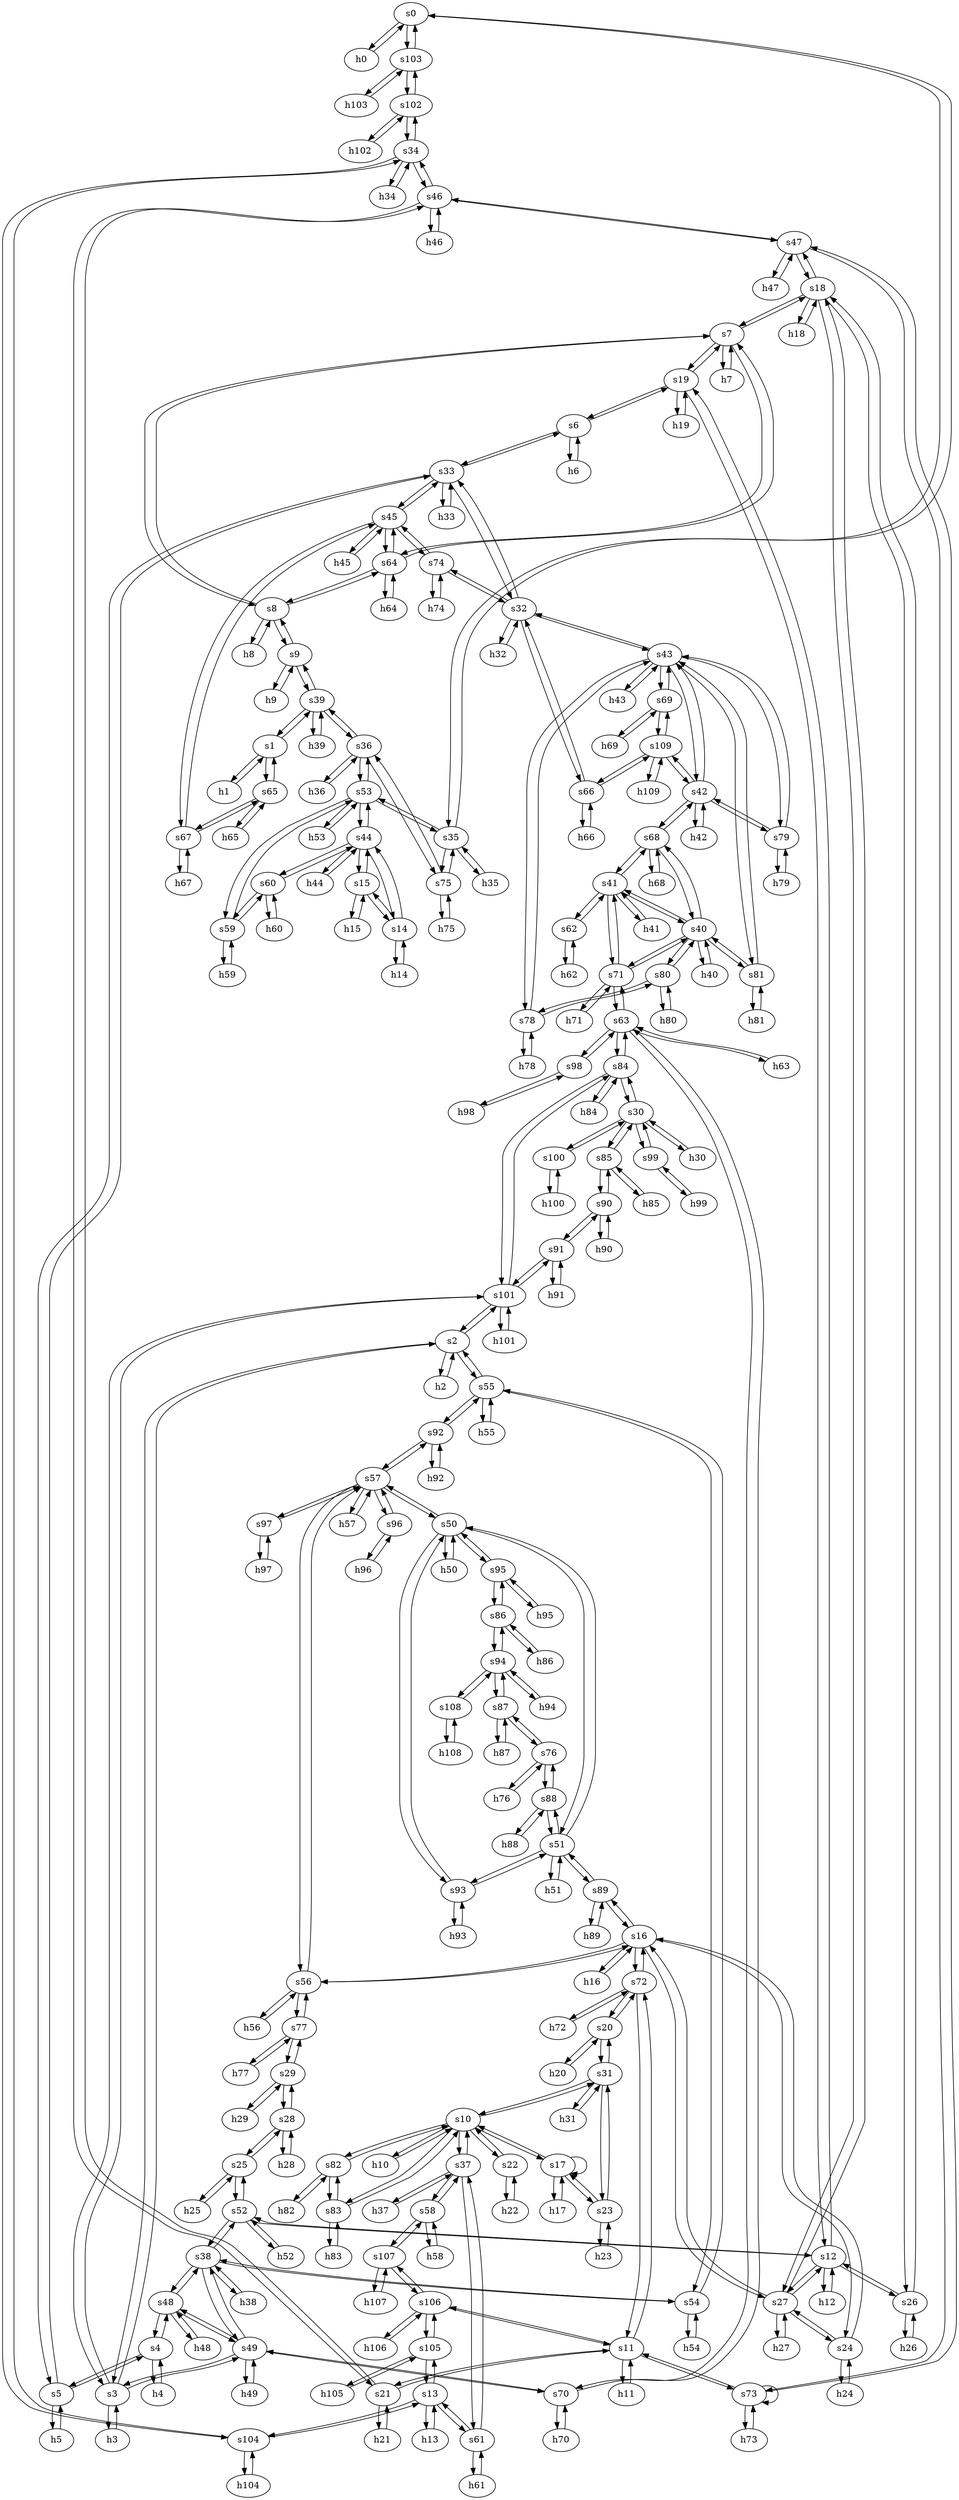 digraph "Interroute " {
	s0	 [id=0,
		type=switch];
	h0	 [ip="111.0.0.0",
		mac="00:00:00:00:0:0",
		type=host];
	s0 -> h0	 [capacity="1Gbps",
		cost=1,
		dst_port=1,
		src_port=1];
	s103	 [id=103,
		type=switch];
	s0 -> s103	 [capacity="1Gbps",
		cost=1,
		dst_port=2,
		src_port=3];
	s35	 [id=35,
		type=switch];
	s0 -> s35	 [capacity="1Gbps",
		cost=1,
		dst_port=2,
		src_port=2];
	s7	 [id=7,
		type=switch];
	s18	 [id=18,
		type=switch];
	s7 -> s18	 [capacity="1Gbps",
		cost=1,
		dst_port=2,
		src_port=4];
	h7	 [ip="111.0.7.7",
		mac="00:00:00:00:7:7",
		type=host];
	s7 -> h7	 [capacity="1Gbps",
		cost=1,
		dst_port=1,
		src_port=1];
	s64	 [id=64,
		type=switch];
	s7 -> s64	 [capacity="1Gbps",
		cost=1,
		dst_port=2,
		src_port=2];
	s8	 [id=8,
		type=switch];
	s7 -> s8	 [capacity="1Gbps",
		cost=1,
		dst_port=2,
		src_port=3];
	s19	 [id=19,
		type=switch];
	s7 -> s19	 [capacity="1Gbps",
		cost=1,
		dst_port=3,
		src_port=5];
	h20	 [ip="111.0.20.20",
		mac="00:00:00:00:20:20",
		type=host];
	s20	 [id=20,
		type=switch];
	h20 -> s20	 [capacity="1Gbps",
		cost=1,
		dst_port=1,
		src_port=1];
	h47	 [ip="111.0.47.47",
		mac="00:00:00:00:47:47",
		type=host];
	s47	 [id=47,
		type=switch];
	h47 -> s47	 [capacity="1Gbps",
		cost=1,
		dst_port=1,
		src_port=1];
	h46	 [ip="111.0.46.46",
		mac="00:00:00:00:46:46",
		type=host];
	s46	 [id=46,
		type=switch];
	h46 -> s46	 [capacity="1Gbps",
		cost=1,
		dst_port=1,
		src_port=1];
	h45	 [ip="111.0.45.45",
		mac="00:00:00:00:45:45",
		type=host];
	s45	 [id=45,
		type=switch];
	h45 -> s45	 [capacity="1Gbps",
		cost=1,
		dst_port=1,
		src_port=1];
	h44	 [ip="111.0.44.44",
		mac="00:00:00:00:44:44",
		type=host];
	s44	 [id=44,
		type=switch];
	h44 -> s44	 [capacity="1Gbps",
		cost=1,
		dst_port=1,
		src_port=1];
	h43	 [ip="111.0.43.43",
		mac="00:00:00:00:43:43",
		type=host];
	s43	 [id=43,
		type=switch];
	h43 -> s43	 [capacity="1Gbps",
		cost=1,
		dst_port=1,
		src_port=1];
	s5	 [id=5,
		type=switch];
	s33	 [id=33,
		type=switch];
	s5 -> s33	 [capacity="1Gbps",
		cost=1,
		dst_port=2,
		src_port=3];
	s4	 [id=4,
		type=switch];
	s5 -> s4	 [capacity="1Gbps",
		cost=1,
		dst_port=3,
		src_port=2];
	h5	 [ip="111.0.5.5",
		mac="00:00:00:00:5:5",
		type=host];
	s5 -> h5	 [capacity="1Gbps",
		cost=1,
		dst_port=1,
		src_port=1];
	h41	 [ip="111.0.41.41",
		mac="00:00:00:00:41:41",
		type=host];
	s41	 [id=41,
		type=switch];
	h41 -> s41	 [capacity="1Gbps",
		cost=1,
		dst_port=1,
		src_port=1];
	h40	 [ip="111.0.40.40",
		mac="00:00:00:00:40:40",
		type=host];
	s40	 [id=40,
		type=switch];
	h40 -> s40	 [capacity="1Gbps",
		cost=1,
		dst_port=1,
		src_port=1];
	h4	 [ip="111.0.4.4",
		mac="00:00:00:00:4:4",
		type=host];
	s4 -> h4	 [capacity="1Gbps",
		cost=1,
		dst_port=1,
		src_port=1];
	s4 -> s5	 [capacity="1Gbps",
		cost=1,
		dst_port=2,
		src_port=3];
	s48	 [id=48,
		type=switch];
	s4 -> s48	 [capacity="1Gbps",
		cost=1,
		dst_port=2,
		src_port=2];
	h49	 [ip="111.0.49.49",
		mac="00:00:00:00:49:49",
		type=host];
	s49	 [id=49,
		type=switch];
	h49 -> s49	 [capacity="1Gbps",
		cost=1,
		dst_port=1,
		src_port=1];
	h48	 [ip="111.0.48.48",
		mac="00:00:00:00:48:48",
		type=host];
	h48 -> s48	 [capacity="1Gbps",
		cost=1,
		dst_port=1,
		src_port=1];
	s57	 [id=57,
		type=switch];
	s97	 [id=97,
		type=switch];
	s57 -> s97	 [capacity="1Gbps",
		cost=1,
		dst_port=2,
		src_port=7];
	s92	 [id=92,
		type=switch];
	s57 -> s92	 [capacity="1Gbps",
		cost=1,
		dst_port=3,
		src_port=6];
	s56	 [id=56,
		type=switch];
	s57 -> s56	 [capacity="1Gbps",
		cost=1,
		dst_port=4,
		src_port=4];
	h57	 [ip="111.0.57.57",
		mac="00:00:00:00:57:57",
		type=host];
	s57 -> h57	 [capacity="1Gbps",
		cost=1,
		dst_port=1,
		src_port=1];
	s96	 [id=96,
		type=switch];
	s57 -> s96	 [capacity="1Gbps",
		cost=1,
		dst_port=2,
		src_port=5];
	s50	 [id=50,
		type=switch];
	s57 -> s50	 [capacity="1Gbps",
		cost=1,
		dst_port=2,
		src_port=2];
	s77	 [id=77,
		type=switch];
	s56 -> s77	 [capacity="1Gbps",
		cost=1,
		dst_port=3,
		src_port=5];
	s56 -> s57	 [capacity="1Gbps",
		cost=1,
		dst_port=4,
		src_port=4];
	s16	 [id=16,
		type=switch];
	s56 -> s16	 [capacity="1Gbps",
		cost=1,
		dst_port=6,
		src_port=2];
	h56	 [ip="111.0.56.56",
		mac="00:00:00:00:56:56",
		type=host];
	s56 -> h56	 [capacity="1Gbps",
		cost=1,
		dst_port=1,
		src_port=1];
	s55	 [id=55,
		type=switch];
	s2	 [id=2,
		type=switch];
	s55 -> s2	 [capacity="1Gbps",
		cost=1,
		dst_port=4,
		src_port=2];
	s54	 [id=54,
		type=switch];
	s55 -> s54	 [capacity="1Gbps",
		cost=1,
		dst_port=5,
		src_port=4];
	s55 -> s92	 [capacity="1Gbps",
		cost=1,
		dst_port=2,
		src_port=5];
	h55	 [ip="111.0.55.55",
		mac="00:00:00:00:55:55",
		type=host];
	s55 -> h55	 [capacity="1Gbps",
		cost=1,
		dst_port=1,
		src_port=1];
	s54 -> s55	 [capacity="1Gbps",
		cost=1,
		dst_port=4,
		src_port=5];
	h54	 [ip="111.0.54.54",
		mac="00:00:00:00:54:54",
		type=host];
	s54 -> h54	 [capacity="1Gbps",
		cost=1,
		dst_port=1,
		src_port=1];
	s38	 [id=38,
		type=switch];
	s54 -> s38	 [capacity="1Gbps",
		cost=1,
		dst_port=7,
		src_port=3];
	s53	 [id=53,
		type=switch];
	s59	 [id=59,
		type=switch];
	s53 -> s59	 [capacity="1Gbps",
		cost=1,
		dst_port=2,
		src_port=5];
	s36	 [id=36,
		type=switch];
	s53 -> s36	 [capacity="1Gbps",
		cost=1,
		dst_port=3,
		src_port=3];
	h53	 [ip="111.0.53.53",
		mac="00:00:00:00:53:53",
		type=host];
	s53 -> h53	 [capacity="1Gbps",
		cost=1,
		dst_port=1,
		src_port=1];
	s53 -> s44	 [capacity="1Gbps",
		cost=1,
		dst_port=5,
		src_port=4];
	s53 -> s35	 [capacity="1Gbps",
		cost=1,
		dst_port=4,
		src_port=2];
	s52	 [id=52,
		type=switch];
	h52	 [ip="111.0.52.52",
		mac="00:00:00:00:52:52",
		type=host];
	s52 -> h52	 [capacity="1Gbps",
		cost=1,
		dst_port=1,
		src_port=1];
	s25	 [id=25,
		type=switch];
	s52 -> s25	 [capacity="1Gbps",
		cost=1,
		dst_port=3,
		src_port=3];
	s12	 [id=12,
		type=switch];
	s52 -> s12	 [capacity="1Gbps",
		cost=1,
		dst_port=6,
		src_port=2];
	s52 -> s38	 [capacity="1Gbps",
		cost=1,
		dst_port=5,
		src_port=4];
	s51	 [id=51,
		type=switch];
	s89	 [id=89,
		type=switch];
	s51 -> s89	 [capacity="1Gbps",
		cost=1,
		dst_port=3,
		src_port=4];
	s93	 [id=93,
		type=switch];
	s51 -> s93	 [capacity="1Gbps",
		cost=1,
		dst_port=3,
		src_port=5];
	h51	 [ip="111.0.51.51",
		mac="00:00:00:00:51:51",
		type=host];
	s51 -> h51	 [capacity="1Gbps",
		cost=1,
		dst_port=1,
		src_port=1];
	s51 -> s50	 [capacity="1Gbps",
		cost=1,
		dst_port=3,
		src_port=2];
	s88	 [id=88,
		type=switch];
	s51 -> s88	 [capacity="1Gbps",
		cost=1,
		dst_port=2,
		src_port=3];
	h50	 [ip="111.0.50.50",
		mac="00:00:00:00:50:50",
		type=host];
	s50 -> h50	 [capacity="1Gbps",
		cost=1,
		dst_port=1,
		src_port=1];
	s50 -> s93	 [capacity="1Gbps",
		cost=1,
		dst_port=2,
		src_port=4];
	s95	 [id=95,
		type=switch];
	s50 -> s95	 [capacity="1Gbps",
		cost=1,
		dst_port=2,
		src_port=5];
	s50 -> s57	 [capacity="1Gbps",
		cost=1,
		dst_port=2,
		src_port=2];
	s50 -> s51	 [capacity="1Gbps",
		cost=1,
		dst_port=2,
		src_port=3];
	h59	 [ip="111.0.59.59",
		mac="00:00:00:00:59:59",
		type=host];
	s59 -> h59	 [capacity="1Gbps",
		cost=1,
		dst_port=1,
		src_port=1];
	s59 -> s53	 [capacity="1Gbps",
		cost=1,
		dst_port=5,
		src_port=2];
	s60	 [id=60,
		type=switch];
	s59 -> s60	 [capacity="1Gbps",
		cost=1,
		dst_port=3,
		src_port=3];
	s58	 [id=58,
		type=switch];
	s37	 [id=37,
		type=switch];
	s58 -> s37	 [capacity="1Gbps",
		cost=1,
		dst_port=3,
		src_port=2];
	s107	 [id=107,
		type=switch];
	s58 -> s107	 [capacity="1Gbps",
		cost=1,
		dst_port=2,
		src_port=3];
	h58	 [ip="111.0.58.58",
		mac="00:00:00:00:58:58",
		type=host];
	s58 -> h58	 [capacity="1Gbps",
		cost=1,
		dst_port=1,
		src_port=1];
	h54 -> s54	 [capacity="1Gbps",
		cost=1,
		dst_port=1,
		src_port=1];
	h55 -> s55	 [capacity="1Gbps",
		cost=1,
		dst_port=1,
		src_port=1];
	h56 -> s56	 [capacity="1Gbps",
		cost=1,
		dst_port=1,
		src_port=1];
	h57 -> s57	 [capacity="1Gbps",
		cost=1,
		dst_port=1,
		src_port=1];
	h50 -> s50	 [capacity="1Gbps",
		cost=1,
		dst_port=1,
		src_port=1];
	h51 -> s51	 [capacity="1Gbps",
		cost=1,
		dst_port=1,
		src_port=1];
	h52 -> s52	 [capacity="1Gbps",
		cost=1,
		dst_port=1,
		src_port=1];
	h53 -> s53	 [capacity="1Gbps",
		cost=1,
		dst_port=1,
		src_port=1];
	h58 -> s58	 [capacity="1Gbps",
		cost=1,
		dst_port=1,
		src_port=1];
	h59 -> s59	 [capacity="1Gbps",
		cost=1,
		dst_port=1,
		src_port=1];
	s108	 [id=108,
		type=switch];
	h108	 [ip="111.0.108.108",
		mac="00:00:00:00:108:108",
		type=host];
	s108 -> h108	 [capacity="1Gbps",
		cost=1,
		dst_port=1,
		src_port=1];
	s94	 [id=94,
		type=switch];
	s108 -> s94	 [capacity="1Gbps",
		cost=1,
		dst_port=4,
		src_port=2];
	s109	 [id=109,
		type=switch];
	h109	 [ip="111.0.109.109",
		mac="00:00:00:00:109:109",
		type=host];
	s109 -> h109	 [capacity="1Gbps",
		cost=1,
		dst_port=1,
		src_port=1];
	s69	 [id=69,
		type=switch];
	s109 -> s69	 [capacity="1Gbps",
		cost=1,
		dst_port=3,
		src_port=4];
	s66	 [id=66,
		type=switch];
	s109 -> s66	 [capacity="1Gbps",
		cost=1,
		dst_port=3,
		src_port=3];
	s42	 [id=42,
		type=switch];
	s109 -> s42	 [capacity="1Gbps",
		cost=1,
		dst_port=4,
		src_port=2];
	s104	 [id=104,
		type=switch];
	s34	 [id=34,
		type=switch];
	s104 -> s34	 [capacity="1Gbps",
		cost=1,
		dst_port=2,
		src_port=3];
	s13	 [id=13,
		type=switch];
	s104 -> s13	 [capacity="1Gbps",
		cost=1,
		dst_port=2,
		src_port=2];
	h104	 [ip="111.0.104.104",
		mac="00:00:00:00:104:104",
		type=host];
	s104 -> h104	 [capacity="1Gbps",
		cost=1,
		dst_port=1,
		src_port=1];
	s105	 [id=105,
		type=switch];
	s105 -> s13	 [capacity="1Gbps",
		cost=1,
		dst_port=3,
		src_port=2];
	h105	 [ip="111.0.105.105",
		mac="00:00:00:00:105:105",
		type=host];
	s105 -> h105	 [capacity="1Gbps",
		cost=1,
		dst_port=1,
		src_port=1];
	s106	 [id=106,
		type=switch];
	s105 -> s106	 [capacity="1Gbps",
		cost=1,
		dst_port=3,
		src_port=3];
	h106	 [ip="111.0.106.106",
		mac="00:00:00:00:106:106",
		type=host];
	s106 -> h106	 [capacity="1Gbps",
		cost=1,
		dst_port=1,
		src_port=1];
	s106 -> s105	 [capacity="1Gbps",
		cost=1,
		dst_port=3,
		src_port=3];
	s11	 [id=11,
		type=switch];
	s106 -> s11	 [capacity="1Gbps",
		cost=1,
		dst_port=5,
		src_port=2];
	s106 -> s107	 [capacity="1Gbps",
		cost=1,
		dst_port=3,
		src_port=4];
	s107 -> s58	 [capacity="1Gbps",
		cost=1,
		dst_port=3,
		src_port=2];
	h107	 [ip="111.0.107.107",
		mac="00:00:00:00:107:107",
		type=host];
	s107 -> h107	 [capacity="1Gbps",
		cost=1,
		dst_port=1,
		src_port=1];
	s107 -> s106	 [capacity="1Gbps",
		cost=1,
		dst_port=4,
		src_port=3];
	s100	 [id=100,
		type=switch];
	h100	 [ip="111.0.100.100",
		mac="00:00:00:00:100:100",
		type=host];
	s100 -> h100	 [capacity="1Gbps",
		cost=1,
		dst_port=1,
		src_port=1];
	s30	 [id=30,
		type=switch];
	s100 -> s30	 [capacity="1Gbps",
		cost=1,
		dst_port=4,
		src_port=2];
	s101	 [id=101,
		type=switch];
	s3	 [id=3,
		type=switch];
	s101 -> s3	 [capacity="1Gbps",
		cost=1,
		dst_port=4,
		src_port=3];
	s101 -> s2	 [capacity="1Gbps",
		cost=1,
		dst_port=3,
		src_port=2];
	h101	 [ip="111.0.101.101",
		mac="00:00:00:00:101:101",
		type=host];
	s101 -> h101	 [capacity="1Gbps",
		cost=1,
		dst_port=1,
		src_port=1];
	s91	 [id=91,
		type=switch];
	s101 -> s91	 [capacity="1Gbps",
		cost=1,
		dst_port=3,
		src_port=5];
	s84	 [id=84,
		type=switch];
	s101 -> s84	 [capacity="1Gbps",
		cost=1,
		dst_port=4,
		src_port=4];
	s102	 [id=102,
		type=switch];
	h102	 [ip="111.0.102.102",
		mac="00:00:00:00:102:102",
		type=host];
	s102 -> h102	 [capacity="1Gbps",
		cost=1,
		dst_port=1,
		src_port=1];
	s102 -> s34	 [capacity="1Gbps",
		cost=1,
		dst_port=3,
		src_port=2];
	s102 -> s103	 [capacity="1Gbps",
		cost=1,
		dst_port=3,
		src_port=3];
	h103	 [ip="111.0.103.103",
		mac="00:00:00:00:103:103",
		type=host];
	s103 -> h103	 [capacity="1Gbps",
		cost=1,
		dst_port=1,
		src_port=1];
	s103 -> s0	 [capacity="1Gbps",
		cost=1,
		dst_port=3,
		src_port=2];
	s103 -> s102	 [capacity="1Gbps",
		cost=1,
		dst_port=3,
		src_port=3];
	s44 -> h44	 [capacity="1Gbps",
		cost=1,
		dst_port=1,
		src_port=1];
	s14	 [id=14,
		type=switch];
	s44 -> s14	 [capacity="1Gbps",
		cost=1,
		dst_port=2,
		src_port=2];
	s15	 [id=15,
		type=switch];
	s44 -> s15	 [capacity="1Gbps",
		cost=1,
		dst_port=3,
		src_port=3];
	s44 -> s53	 [capacity="1Gbps",
		cost=1,
		dst_port=4,
		src_port=5];
	s44 -> s60	 [capacity="1Gbps",
		cost=1,
		dst_port=2,
		src_port=4];
	h24	 [ip="111.0.24.24",
		mac="00:00:00:00:24:24",
		type=host];
	s24	 [id=24,
		type=switch];
	h24 -> s24	 [capacity="1Gbps",
		cost=1,
		dst_port=1,
		src_port=1];
	s46 -> s34	 [capacity="1Gbps",
		cost=1,
		dst_port=5,
		src_port=4];
	s46 -> h46	 [capacity="1Gbps",
		cost=1,
		dst_port=1,
		src_port=1];
	s46 -> s47	 [capacity="1Gbps",
		cost=1,
		dst_port=4,
		src_port=5];
	s21	 [id=21,
		type=switch];
	s46 -> s21	 [capacity="1Gbps",
		cost=1,
		dst_port=3,
		src_port=2];
	s47 -> s18	 [capacity="1Gbps",
		cost=1,
		dst_port=4,
		src_port=3];
	s47 -> s46	 [capacity="1Gbps",
		cost=1,
		dst_port=5,
		src_port=4];
	s47 -> h47	 [capacity="1Gbps",
		cost=1,
		dst_port=1,
		src_port=1];
	s73	 [id=73,
		type=switch];
	s47 -> s73	 [capacity="1Gbps",
		cost=1,
		dst_port=3,
		src_port=5];
	s81	 [id=81,
		type=switch];
	s40 -> s81	 [capacity="1Gbps",
		cost=1,
		dst_port=2,
		src_port=6];
	s40 -> h40	 [capacity="1Gbps",
		cost=1,
		dst_port=1,
		src_port=1];
	s80	 [id=80,
		type=switch];
	s40 -> s80	 [capacity="1Gbps",
		cost=1,
		dst_port=2,
		src_port=2];
	s68	 [id=68,
		type=switch];
	s40 -> s68	 [capacity="1Gbps",
		cost=1,
		dst_port=2,
		src_port=5];
	s71	 [id=71,
		type=switch];
	s40 -> s71	 [capacity="1Gbps",
		cost=1,
		dst_port=2,
		src_port=4];
	s40 -> s41	 [capacity="1Gbps",
		cost=1,
		dst_port=2,
		src_port=3];
	s62	 [id=62,
		type=switch];
	s41 -> s62	 [capacity="1Gbps",
		cost=1,
		dst_port=3,
		src_port=5];
	s41 -> s68	 [capacity="1Gbps",
		cost=1,
		dst_port=3,
		src_port=3];
	s41 -> h41	 [capacity="1Gbps",
		cost=1,
		dst_port=1,
		src_port=1];
	s41 -> s71	 [capacity="1Gbps",
		cost=1,
		dst_port=3,
		src_port=6];
	s41 -> s40	 [capacity="1Gbps",
		cost=1,
		dst_port=3,
		src_port=2];
	s42 -> s109	 [capacity="1Gbps",
		cost=1,
		dst_port=2,
		src_port=4];
	s42 -> s68	 [capacity="1Gbps",
		cost=1,
		dst_port=4,
		src_port=3];
	h42	 [ip="111.0.42.42",
		mac="00:00:00:00:42:42",
		type=host];
	s42 -> h42	 [capacity="1Gbps",
		cost=1,
		dst_port=1,
		src_port=1];
	s79	 [id=79,
		type=switch];
	s42 -> s79	 [capacity="1Gbps",
		cost=1,
		dst_port=2,
		src_port=5];
	s42 -> s43	 [capacity="1Gbps",
		cost=1,
		dst_port=3,
		src_port=2];
	s43 -> s81	 [capacity="1Gbps",
		cost=1,
		dst_port=3,
		src_port=7];
	s78	 [id=78,
		type=switch];
	s43 -> s78	 [capacity="1Gbps",
		cost=1,
		dst_port=2,
		src_port=5];
	s32	 [id=32,
		type=switch];
	s43 -> s32	 [capacity="1Gbps",
		cost=1,
		dst_port=4,
		src_port=2];
	s43 -> h43	 [capacity="1Gbps",
		cost=1,
		dst_port=1,
		src_port=1];
	s43 -> s79	 [capacity="1Gbps",
		cost=1,
		dst_port=3,
		src_port=6];
	s43 -> s69	 [capacity="1Gbps",
		cost=1,
		dst_port=2,
		src_port=4];
	s43 -> s42	 [capacity="1Gbps",
		cost=1,
		dst_port=2,
		src_port=3];
	s48 -> h48	 [capacity="1Gbps",
		cost=1,
		dst_port=1,
		src_port=1];
	s48 -> s49	 [capacity="1Gbps",
		cost=1,
		dst_port=4,
		src_port=5];
	s48 -> s4	 [capacity="1Gbps",
		cost=1,
		dst_port=2,
		src_port=2];
	s48 -> s38	 [capacity="1Gbps",
		cost=1,
		dst_port=3,
		src_port=4];
	s49 -> s3	 [capacity="1Gbps",
		cost=1,
		dst_port=3,
		src_port=2];
	s70	 [id=70,
		type=switch];
	s49 -> s70	 [capacity="1Gbps",
		cost=1,
		dst_port=2,
		src_port=5];
	s49 -> h49	 [capacity="1Gbps",
		cost=1,
		dst_port=1,
		src_port=1];
	s49 -> s48	 [capacity="1Gbps",
		cost=1,
		dst_port=5,
		src_port=4];
	s49 -> s38	 [capacity="1Gbps",
		cost=1,
		dst_port=4,
		src_port=3];
	h42 -> s42	 [capacity="1Gbps",
		cost=1,
		dst_port=1,
		src_port=1];
	h69	 [ip="111.0.69.69",
		mac="00:00:00:00:69:69",
		type=host];
	h69 -> s69	 [capacity="1Gbps",
		cost=1,
		dst_port=1,
		src_port=1];
	h68	 [ip="111.0.68.68",
		mac="00:00:00:00:68:68",
		type=host];
	h68 -> s68	 [capacity="1Gbps",
		cost=1,
		dst_port=1,
		src_port=1];
	h61	 [ip="111.0.61.61",
		mac="00:00:00:00:61:61",
		type=host];
	s61	 [id=61,
		type=switch];
	h61 -> s61	 [capacity="1Gbps",
		cost=1,
		dst_port=1,
		src_port=1];
	h60	 [ip="111.0.60.60",
		mac="00:00:00:00:60:60",
		type=host];
	h60 -> s60	 [capacity="1Gbps",
		cost=1,
		dst_port=1,
		src_port=1];
	h63	 [ip="111.0.63.63",
		mac="00:00:00:00:63:63",
		type=host];
	s63	 [id=63,
		type=switch];
	h63 -> s63	 [capacity="1Gbps",
		cost=1,
		dst_port=1,
		src_port=1];
	h62	 [ip="111.0.62.62",
		mac="00:00:00:00:62:62",
		type=host];
	h62 -> s62	 [capacity="1Gbps",
		cost=1,
		dst_port=1,
		src_port=1];
	h65	 [ip="111.0.65.65",
		mac="00:00:00:00:65:65",
		type=host];
	s65	 [id=65,
		type=switch];
	h65 -> s65	 [capacity="1Gbps",
		cost=1,
		dst_port=1,
		src_port=1];
	h64	 [ip="111.0.64.64",
		mac="00:00:00:00:64:64",
		type=host];
	h64 -> s64	 [capacity="1Gbps",
		cost=1,
		dst_port=1,
		src_port=1];
	h67	 [ip="111.0.67.67",
		mac="00:00:00:00:67:67",
		type=host];
	s67	 [id=67,
		type=switch];
	h67 -> s67	 [capacity="1Gbps",
		cost=1,
		dst_port=1,
		src_port=1];
	h66	 [ip="111.0.66.66",
		mac="00:00:00:00:66:66",
		type=host];
	h66 -> s66	 [capacity="1Gbps",
		cost=1,
		dst_port=1,
		src_port=1];
	s74	 [id=74,
		type=switch];
	s45 -> s74	 [capacity="1Gbps",
		cost=1,
		dst_port=3,
		src_port=4];
	s45 -> s67	 [capacity="1Gbps",
		cost=1,
		dst_port=2,
		src_port=5];
	s45 -> s33	 [capacity="1Gbps",
		cost=1,
		dst_port=5,
		src_port=2];
	s45 -> s64	 [capacity="1Gbps",
		cost=1,
		dst_port=4,
		src_port=3];
	s45 -> h45	 [capacity="1Gbps",
		cost=1,
		dst_port=1,
		src_port=1];
	h79	 [ip="111.0.79.79",
		mac="00:00:00:00:79:79",
		type=host];
	s79 -> h79	 [capacity="1Gbps",
		cost=1,
		dst_port=1,
		src_port=1];
	s79 -> s42	 [capacity="1Gbps",
		cost=1,
		dst_port=5,
		src_port=2];
	s79 -> s43	 [capacity="1Gbps",
		cost=1,
		dst_port=6,
		src_port=3];
	h78	 [ip="111.0.78.78",
		mac="00:00:00:00:78:78",
		type=host];
	s78 -> h78	 [capacity="1Gbps",
		cost=1,
		dst_port=1,
		src_port=1];
	s78 -> s80	 [capacity="1Gbps",
		cost=1,
		dst_port=3,
		src_port=3];
	s78 -> s43	 [capacity="1Gbps",
		cost=1,
		dst_port=5,
		src_port=2];
	s71 -> s63	 [capacity="1Gbps",
		cost=1,
		dst_port=5,
		src_port=4];
	h71	 [ip="111.0.71.71",
		mac="00:00:00:00:71:71",
		type=host];
	s71 -> h71	 [capacity="1Gbps",
		cost=1,
		dst_port=1,
		src_port=1];
	s71 -> s40	 [capacity="1Gbps",
		cost=1,
		dst_port=4,
		src_port=2];
	s71 -> s41	 [capacity="1Gbps",
		cost=1,
		dst_port=6,
		src_port=3];
	s70 -> s63	 [capacity="1Gbps",
		cost=1,
		dst_port=4,
		src_port=3];
	h70	 [ip="111.0.70.70",
		mac="00:00:00:00:70:70",
		type=host];
	s70 -> h70	 [capacity="1Gbps",
		cost=1,
		dst_port=1,
		src_port=1];
	s70 -> s49	 [capacity="1Gbps",
		cost=1,
		dst_port=5,
		src_port=2];
	h73	 [ip="111.0.73.73",
		mac="00:00:00:00:73:73",
		type=host];
	s73 -> h73	 [capacity="1Gbps",
		cost=1,
		dst_port=1,
		src_port=1];
	s73 -> s11	 [capacity="1Gbps",
		cost=1,
		dst_port=4,
		src_port=2];
	s73 -> s47	 [capacity="1Gbps",
		cost=1,
		dst_port=5,
		src_port=3];
	s73 -> s73	 [capacity="1Gbps",
		cost=1,
		dst_port=4,
		src_port=4];
	s72	 [id=72,
		type=switch];
	s72 -> s20	 [capacity="1Gbps",
		cost=1,
		dst_port=2,
		src_port=5];
	s72 -> s11	 [capacity="1Gbps",
		cost=1,
		dst_port=3,
		src_port=3];
	s72 -> s16	 [capacity="1Gbps",
		cost=1,
		dst_port=5,
		src_port=4];
	h72	 [ip="111.0.72.72",
		mac="00:00:00:00:72:72",
		type=host];
	s72 -> h72	 [capacity="1Gbps",
		cost=1,
		dst_port=1,
		src_port=1];
	s75	 [id=75,
		type=switch];
	h75	 [ip="111.0.75.75",
		mac="00:00:00:00:75:75",
		type=host];
	s75 -> h75	 [capacity="1Gbps",
		cost=1,
		dst_port=1,
		src_port=1];
	s75 -> s36	 [capacity="1Gbps",
		cost=1,
		dst_port=2,
		src_port=3];
	s75 -> s35	 [capacity="1Gbps",
		cost=1,
		dst_port=3,
		src_port=2];
	h74	 [ip="111.0.74.74",
		mac="00:00:00:00:74:74",
		type=host];
	s74 -> h74	 [capacity="1Gbps",
		cost=1,
		dst_port=1,
		src_port=1];
	s74 -> s32	 [capacity="1Gbps",
		cost=1,
		dst_port=3,
		src_port=2];
	s74 -> s45	 [capacity="1Gbps",
		cost=1,
		dst_port=4,
		src_port=3];
	s29	 [id=29,
		type=switch];
	s77 -> s29	 [capacity="1Gbps",
		cost=1,
		dst_port=3,
		src_port=2];
	s77 -> s56	 [capacity="1Gbps",
		cost=1,
		dst_port=5,
		src_port=3];
	h77	 [ip="111.0.77.77",
		mac="00:00:00:00:77:77",
		type=host];
	s77 -> h77	 [capacity="1Gbps",
		cost=1,
		dst_port=1,
		src_port=1];
	s76	 [id=76,
		type=switch];
	h76	 [ip="111.0.76.76",
		mac="00:00:00:00:76:76",
		type=host];
	s76 -> h76	 [capacity="1Gbps",
		cost=1,
		dst_port=1,
		src_port=1];
	s76 -> s88	 [capacity="1Gbps",
		cost=1,
		dst_port=3,
		src_port=2];
	s87	 [id=87,
		type=switch];
	s76 -> s87	 [capacity="1Gbps",
		cost=1,
		dst_port=2,
		src_port=3];
	s19 -> s7	 [capacity="1Gbps",
		cost=1,
		dst_port=5,
		src_port=3];
	h19	 [ip="111.0.19.19",
		mac="00:00:00:00:19:19",
		type=host];
	s19 -> h19	 [capacity="1Gbps",
		cost=1,
		dst_port=1,
		src_port=1];
	s19 -> s12	 [capacity="1Gbps",
		cost=1,
		dst_port=3,
		src_port=5];
	s6	 [id=6,
		type=switch];
	s19 -> s6	 [capacity="1Gbps",
		cost=1,
		dst_port=3,
		src_port=2];
	s18 -> s7	 [capacity="1Gbps",
		cost=1,
		dst_port=4,
		src_port=2];
	s18 -> s47	 [capacity="1Gbps",
		cost=1,
		dst_port=3,
		src_port=4];
	s27	 [id=27,
		type=switch];
	s18 -> s27	 [capacity="1Gbps",
		cost=1,
		dst_port=4,
		src_port=6];
	h18	 [ip="111.0.18.18",
		mac="00:00:00:00:18:18",
		type=host];
	s18 -> h18	 [capacity="1Gbps",
		cost=1,
		dst_port=1,
		src_port=1];
	s26	 [id=26,
		type=switch];
	s18 -> s26	 [capacity="1Gbps",
		cost=1,
		dst_port=3,
		src_port=5];
	h13	 [ip="111.0.13.13",
		mac="00:00:00:00:13:13",
		type=host];
	s13 -> h13	 [capacity="1Gbps",
		cost=1,
		dst_port=1,
		src_port=1];
	s13 -> s104	 [capacity="1Gbps",
		cost=1,
		dst_port=2,
		src_port=2];
	s13 -> s105	 [capacity="1Gbps",
		cost=1,
		dst_port=2,
		src_port=3];
	s13 -> s61	 [capacity="1Gbps",
		cost=1,
		dst_port=2,
		src_port=4];
	s12 -> s52	 [capacity="1Gbps",
		cost=1,
		dst_port=2,
		src_port=6];
	h12	 [ip="111.0.12.12",
		mac="00:00:00:00:12:12",
		type=host];
	s12 -> h12	 [capacity="1Gbps",
		cost=1,
		dst_port=1,
		src_port=1];
	s12 -> s27	 [capacity="1Gbps",
		cost=1,
		dst_port=2,
		src_port=5];
	s12 -> s26	 [capacity="1Gbps",
		cost=1,
		dst_port=2,
		src_port=4];
	s12 -> s19	 [capacity="1Gbps",
		cost=1,
		dst_port=5,
		src_port=3];
	s11 -> s72	 [capacity="1Gbps",
		cost=1,
		dst_port=3,
		src_port=3];
	h11	 [ip="111.0.11.11",
		mac="00:00:00:00:11:11",
		type=host];
	s11 -> h11	 [capacity="1Gbps",
		cost=1,
		dst_port=1,
		src_port=1];
	s11 -> s21	 [capacity="1Gbps",
		cost=1,
		dst_port=2,
		src_port=6];
	s11 -> s73	 [capacity="1Gbps",
		cost=1,
		dst_port=2,
		src_port=4];
	s11 -> s106	 [capacity="1Gbps",
		cost=1,
		dst_port=2,
		src_port=5];
	s10	 [id=10,
		type=switch];
	s17	 [id=17,
		type=switch];
	s10 -> s17	 [capacity="1Gbps",
		cost=1,
		dst_port=2,
		src_port=3];
	s10 -> s37	 [capacity="1Gbps",
		cost=1,
		dst_port=2,
		src_port=2];
	s22	 [id=22,
		type=switch];
	s10 -> s22	 [capacity="1Gbps",
		cost=1,
		dst_port=3,
		src_port=7];
	s82	 [id=82,
		type=switch];
	s10 -> s82	 [capacity="1Gbps",
		cost=1,
		dst_port=2,
		src_port=4];
	s31	 [id=31,
		type=switch];
	s10 -> s31	 [capacity="1Gbps",
		cost=1,
		dst_port=2,
		src_port=8];
	s83	 [id=83,
		type=switch];
	s10 -> s83	 [capacity="1Gbps",
		cost=1,
		dst_port=2,
		src_port=5];
	h10	 [ip="111.0.10.10",
		mac="00:00:00:00:10:10",
		type=host];
	s10 -> h10	 [capacity="1Gbps",
		cost=1,
		dst_port=1,
		src_port=1];
	s23	 [id=23,
		type=switch];
	s17 -> s23	 [capacity="1Gbps",
		cost=1,
		dst_port=2,
		src_port=5];
	s17 -> s17	 [capacity="1Gbps",
		cost=1,
		dst_port=3,
		src_port=3];
	s17 -> s10	 [capacity="1Gbps",
		cost=1,
		dst_port=3,
		src_port=2];
	h17	 [ip="111.0.17.17",
		mac="00:00:00:00:17:17",
		type=host];
	s17 -> h17	 [capacity="1Gbps",
		cost=1,
		dst_port=1,
		src_port=1];
	s16 -> s89	 [capacity="1Gbps",
		cost=1,
		dst_port=2,
		src_port=3];
	h16	 [ip="111.0.16.16",
		mac="00:00:00:00:16:16",
		type=host];
	s16 -> h16	 [capacity="1Gbps",
		cost=1,
		dst_port=1,
		src_port=1];
	s16 -> s24	 [capacity="1Gbps",
		cost=1,
		dst_port=2,
		src_port=2];
	s16 -> s72	 [capacity="1Gbps",
		cost=1,
		dst_port=4,
		src_port=5];
	s16 -> s56	 [capacity="1Gbps",
		cost=1,
		dst_port=2,
		src_port=6];
	s16 -> s27	 [capacity="1Gbps",
		cost=1,
		dst_port=3,
		src_port=4];
	h15	 [ip="111.0.15.15",
		mac="00:00:00:00:15:15",
		type=host];
	s15 -> h15	 [capacity="1Gbps",
		cost=1,
		dst_port=1,
		src_port=1];
	s15 -> s14	 [capacity="1Gbps",
		cost=1,
		dst_port=3,
		src_port=2];
	s15 -> s44	 [capacity="1Gbps",
		cost=1,
		dst_port=3,
		src_port=3];
	s14 -> s15	 [capacity="1Gbps",
		cost=1,
		dst_port=2,
		src_port=3];
	h14	 [ip="111.0.14.14",
		mac="00:00:00:00:14:14",
		type=host];
	s14 -> h14	 [capacity="1Gbps",
		cost=1,
		dst_port=1,
		src_port=1];
	s14 -> s44	 [capacity="1Gbps",
		cost=1,
		dst_port=2,
		src_port=2];
	h93	 [ip="111.0.93.93",
		mac="00:00:00:00:93:93",
		type=host];
	s93 -> h93	 [capacity="1Gbps",
		cost=1,
		dst_port=1,
		src_port=1];
	s93 -> s50	 [capacity="1Gbps",
		cost=1,
		dst_port=4,
		src_port=2];
	s93 -> s51	 [capacity="1Gbps",
		cost=1,
		dst_port=5,
		src_port=3];
	s92 -> s55	 [capacity="1Gbps",
		cost=1,
		dst_port=5,
		src_port=2];
	h92	 [ip="111.0.92.92",
		mac="00:00:00:00:92:92",
		type=host];
	s92 -> h92	 [capacity="1Gbps",
		cost=1,
		dst_port=1,
		src_port=1];
	s92 -> s57	 [capacity="1Gbps",
		cost=1,
		dst_port=6,
		src_port=3];
	s90	 [id=90,
		type=switch];
	s91 -> s90	 [capacity="1Gbps",
		cost=1,
		dst_port=3,
		src_port=2];
	s91 -> s101	 [capacity="1Gbps",
		cost=1,
		dst_port=5,
		src_port=3];
	h91	 [ip="111.0.91.91",
		mac="00:00:00:00:91:91",
		type=host];
	s91 -> h91	 [capacity="1Gbps",
		cost=1,
		dst_port=1,
		src_port=1];
	h90	 [ip="111.0.90.90",
		mac="00:00:00:00:90:90",
		type=host];
	s90 -> h90	 [capacity="1Gbps",
		cost=1,
		dst_port=1,
		src_port=1];
	s85	 [id=85,
		type=switch];
	s90 -> s85	 [capacity="1Gbps",
		cost=1,
		dst_port=3,
		src_port=2];
	s90 -> s91	 [capacity="1Gbps",
		cost=1,
		dst_port=2,
		src_port=3];
	h97	 [ip="111.0.97.97",
		mac="00:00:00:00:97:97",
		type=host];
	s97 -> h97	 [capacity="1Gbps",
		cost=1,
		dst_port=1,
		src_port=1];
	s97 -> s57	 [capacity="1Gbps",
		cost=1,
		dst_port=7,
		src_port=2];
	h96	 [ip="111.0.96.96",
		mac="00:00:00:00:96:96",
		type=host];
	s96 -> h96	 [capacity="1Gbps",
		cost=1,
		dst_port=1,
		src_port=1];
	s96 -> s57	 [capacity="1Gbps",
		cost=1,
		dst_port=5,
		src_port=2];
	h78 -> s78	 [capacity="1Gbps",
		cost=1,
		dst_port=1,
		src_port=1];
	h79 -> s79	 [capacity="1Gbps",
		cost=1,
		dst_port=1,
		src_port=1];
	h76 -> s76	 [capacity="1Gbps",
		cost=1,
		dst_port=1,
		src_port=1];
	h77 -> s77	 [capacity="1Gbps",
		cost=1,
		dst_port=1,
		src_port=1];
	h74 -> s74	 [capacity="1Gbps",
		cost=1,
		dst_port=1,
		src_port=1];
	h75 -> s75	 [capacity="1Gbps",
		cost=1,
		dst_port=1,
		src_port=1];
	h72 -> s72	 [capacity="1Gbps",
		cost=1,
		dst_port=1,
		src_port=1];
	h73 -> s73	 [capacity="1Gbps",
		cost=1,
		dst_port=1,
		src_port=1];
	h70 -> s70	 [capacity="1Gbps",
		cost=1,
		dst_port=1,
		src_port=1];
	h71 -> s71	 [capacity="1Gbps",
		cost=1,
		dst_port=1,
		src_port=1];
	s68 -> h68	 [capacity="1Gbps",
		cost=1,
		dst_port=1,
		src_port=1];
	s68 -> s40	 [capacity="1Gbps",
		cost=1,
		dst_port=5,
		src_port=2];
	s68 -> s42	 [capacity="1Gbps",
		cost=1,
		dst_port=3,
		src_port=4];
	s68 -> s41	 [capacity="1Gbps",
		cost=1,
		dst_port=3,
		src_port=3];
	s69 -> s109	 [capacity="1Gbps",
		cost=1,
		dst_port=4,
		src_port=3];
	s69 -> h69	 [capacity="1Gbps",
		cost=1,
		dst_port=1,
		src_port=1];
	s69 -> s43	 [capacity="1Gbps",
		cost=1,
		dst_port=4,
		src_port=2];
	s66 -> s109	 [capacity="1Gbps",
		cost=1,
		dst_port=3,
		src_port=3];
	s66 -> s32	 [capacity="1Gbps",
		cost=1,
		dst_port=5,
		src_port=2];
	s66 -> h66	 [capacity="1Gbps",
		cost=1,
		dst_port=1,
		src_port=1];
	s67 -> s65	 [capacity="1Gbps",
		cost=1,
		dst_port=3,
		src_port=3];
	s67 -> s45	 [capacity="1Gbps",
		cost=1,
		dst_port=5,
		src_port=2];
	s67 -> h67	 [capacity="1Gbps",
		cost=1,
		dst_port=1,
		src_port=1];
	s64 -> s7	 [capacity="1Gbps",
		cost=1,
		dst_port=2,
		src_port=2];
	s64 -> s8	 [capacity="1Gbps",
		cost=1,
		dst_port=3,
		src_port=3];
	s64 -> s45	 [capacity="1Gbps",
		cost=1,
		dst_port=3,
		src_port=4];
	s64 -> h64	 [capacity="1Gbps",
		cost=1,
		dst_port=1,
		src_port=1];
	s65 -> s67	 [capacity="1Gbps",
		cost=1,
		dst_port=3,
		src_port=3];
	s65 -> h65	 [capacity="1Gbps",
		cost=1,
		dst_port=1,
		src_port=1];
	s1	 [id=1,
		type=switch];
	s65 -> s1	 [capacity="1Gbps",
		cost=1,
		dst_port=2,
		src_port=2];
	s62 -> h62	 [capacity="1Gbps",
		cost=1,
		dst_port=1,
		src_port=1];
	s62 -> s41	 [capacity="1Gbps",
		cost=1,
		dst_port=5,
		src_port=3];
	s63 -> s70	 [capacity="1Gbps",
		cost=1,
		dst_port=3,
		src_port=4];
	s98	 [id=98,
		type=switch];
	s63 -> s98	 [capacity="1Gbps",
		cost=1,
		dst_port=2,
		src_port=2];
	s63 -> h63	 [capacity="1Gbps",
		cost=1,
		dst_port=1,
		src_port=1];
	s63 -> s71	 [capacity="1Gbps",
		cost=1,
		dst_port=4,
		src_port=5];
	s63 -> s84	 [capacity="1Gbps",
		cost=1,
		dst_port=3,
		src_port=3];
	s60 -> h60	 [capacity="1Gbps",
		cost=1,
		dst_port=1,
		src_port=1];
	s60 -> s59	 [capacity="1Gbps",
		cost=1,
		dst_port=3,
		src_port=3];
	s60 -> s44	 [capacity="1Gbps",
		cost=1,
		dst_port=4,
		src_port=2];
	s61 -> s13	 [capacity="1Gbps",
		cost=1,
		dst_port=4,
		src_port=2];
	s61 -> s37	 [capacity="1Gbps",
		cost=1,
		dst_port=4,
		src_port=3];
	s61 -> h61	 [capacity="1Gbps",
		cost=1,
		dst_port=1,
		src_port=1];
	h8	 [ip="111.0.8.8",
		mac="00:00:00:00:8:8",
		type=host];
	h8 -> s8	 [capacity="1Gbps",
		cost=1,
		dst_port=1,
		src_port=1];
	h9	 [ip="111.0.9.9",
		mac="00:00:00:00:9:9",
		type=host];
	s9	 [id=9,
		type=switch];
	h9 -> s9	 [capacity="1Gbps",
		cost=1,
		dst_port=1,
		src_port=1];
	s86	 [id=86,
		type=switch];
	s95 -> s86	 [capacity="1Gbps",
		cost=1,
		dst_port=3,
		src_port=3];
	h95	 [ip="111.0.95.95",
		mac="00:00:00:00:95:95",
		type=host];
	s95 -> h95	 [capacity="1Gbps",
		cost=1,
		dst_port=1,
		src_port=1];
	s95 -> s50	 [capacity="1Gbps",
		cost=1,
		dst_port=5,
		src_port=2];
	h2	 [ip="111.0.2.2",
		mac="00:00:00:00:2:2",
		type=host];
	h2 -> s2	 [capacity="1Gbps",
		cost=1,
		dst_port=1,
		src_port=1];
	h3	 [ip="111.0.3.3",
		mac="00:00:00:00:3:3",
		type=host];
	h3 -> s3	 [capacity="1Gbps",
		cost=1,
		dst_port=1,
		src_port=1];
	h0 -> s0	 [capacity="1Gbps",
		cost=1,
		dst_port=1,
		src_port=1];
	h1	 [ip="111.0.1.1",
		mac="00:00:00:00:1:1",
		type=host];
	h1 -> s1	 [capacity="1Gbps",
		cost=1,
		dst_port=1,
		src_port=1];
	h6	 [ip="111.0.6.6",
		mac="00:00:00:00:6:6",
		type=host];
	h6 -> s6	 [capacity="1Gbps",
		cost=1,
		dst_port=1,
		src_port=1];
	h7 -> s7	 [capacity="1Gbps",
		cost=1,
		dst_port=1,
		src_port=1];
	h4 -> s4	 [capacity="1Gbps",
		cost=1,
		dst_port=1,
		src_port=1];
	h5 -> s5	 [capacity="1Gbps",
		cost=1,
		dst_port=1,
		src_port=1];
	s80 -> s78	 [capacity="1Gbps",
		cost=1,
		dst_port=3,
		src_port=3];
	s80 -> s40	 [capacity="1Gbps",
		cost=1,
		dst_port=2,
		src_port=2];
	h80	 [ip="111.0.80.80",
		mac="00:00:00:00:80:80",
		type=host];
	s80 -> h80	 [capacity="1Gbps",
		cost=1,
		dst_port=1,
		src_port=1];
	h81	 [ip="111.0.81.81",
		mac="00:00:00:00:81:81",
		type=host];
	s81 -> h81	 [capacity="1Gbps",
		cost=1,
		dst_port=1,
		src_port=1];
	s81 -> s40	 [capacity="1Gbps",
		cost=1,
		dst_port=6,
		src_port=2];
	s81 -> s43	 [capacity="1Gbps",
		cost=1,
		dst_port=7,
		src_port=3];
	h82	 [ip="111.0.82.82",
		mac="00:00:00:00:82:82",
		type=host];
	s82 -> h82	 [capacity="1Gbps",
		cost=1,
		dst_port=1,
		src_port=1];
	s82 -> s10	 [capacity="1Gbps",
		cost=1,
		dst_port=4,
		src_port=2];
	s82 -> s83	 [capacity="1Gbps",
		cost=1,
		dst_port=3,
		src_port=3];
	h83	 [ip="111.0.83.83",
		mac="00:00:00:00:83:83",
		type=host];
	s83 -> h83	 [capacity="1Gbps",
		cost=1,
		dst_port=1,
		src_port=1];
	s83 -> s10	 [capacity="1Gbps",
		cost=1,
		dst_port=5,
		src_port=2];
	s83 -> s82	 [capacity="1Gbps",
		cost=1,
		dst_port=3,
		src_port=3];
	s84 -> s63	 [capacity="1Gbps",
		cost=1,
		dst_port=3,
		src_port=3];
	s84 -> s101	 [capacity="1Gbps",
		cost=1,
		dst_port=4,
		src_port=4];
	h84	 [ip="111.0.84.84",
		mac="00:00:00:00:84:84",
		type=host];
	s84 -> h84	 [capacity="1Gbps",
		cost=1,
		dst_port=1,
		src_port=1];
	s84 -> s30	 [capacity="1Gbps",
		cost=1,
		dst_port=2,
		src_port=2];
	h85	 [ip="111.0.85.85",
		mac="00:00:00:00:85:85",
		type=host];
	s85 -> h85	 [capacity="1Gbps",
		cost=1,
		dst_port=1,
		src_port=1];
	s85 -> s90	 [capacity="1Gbps",
		cost=1,
		dst_port=2,
		src_port=3];
	s85 -> s30	 [capacity="1Gbps",
		cost=1,
		dst_port=5,
		src_port=2];
	s86 -> s94	 [capacity="1Gbps",
		cost=1,
		dst_port=2,
		src_port=2];
	h86	 [ip="111.0.86.86",
		mac="00:00:00:00:86:86",
		type=host];
	s86 -> h86	 [capacity="1Gbps",
		cost=1,
		dst_port=1,
		src_port=1];
	s86 -> s95	 [capacity="1Gbps",
		cost=1,
		dst_port=3,
		src_port=3];
	s87 -> s76	 [capacity="1Gbps",
		cost=1,
		dst_port=3,
		src_port=2];
	s87 -> s94	 [capacity="1Gbps",
		cost=1,
		dst_port=3,
		src_port=3];
	h87	 [ip="111.0.87.87",
		mac="00:00:00:00:87:87",
		type=host];
	s87 -> h87	 [capacity="1Gbps",
		cost=1,
		dst_port=1,
		src_port=1];
	s88 -> s76	 [capacity="1Gbps",
		cost=1,
		dst_port=2,
		src_port=3];
	h88	 [ip="111.0.88.88",
		mac="00:00:00:00:88:88",
		type=host];
	s88 -> h88	 [capacity="1Gbps",
		cost=1,
		dst_port=1,
		src_port=1];
	s88 -> s51	 [capacity="1Gbps",
		cost=1,
		dst_port=3,
		src_port=2];
	h89	 [ip="111.0.89.89",
		mac="00:00:00:00:89:89",
		type=host];
	s89 -> h89	 [capacity="1Gbps",
		cost=1,
		dst_port=1,
		src_port=1];
	s89 -> s51	 [capacity="1Gbps",
		cost=1,
		dst_port=4,
		src_port=3];
	s89 -> s16	 [capacity="1Gbps",
		cost=1,
		dst_port=3,
		src_port=2];
	s99	 [id=99,
		type=switch];
	h99	 [ip="111.0.99.99",
		mac="00:00:00:00:99:99",
		type=host];
	s99 -> h99	 [capacity="1Gbps",
		cost=1,
		dst_port=1,
		src_port=1];
	s99 -> s30	 [capacity="1Gbps",
		cost=1,
		dst_port=3,
		src_port=2];
	h105 -> s105	 [capacity="1Gbps",
		cost=1,
		dst_port=1,
		src_port=1];
	s98 -> s63	 [capacity="1Gbps",
		cost=1,
		dst_port=2,
		src_port=2];
	h98	 [ip="111.0.98.98",
		mac="00:00:00:00:98:98",
		type=host];
	s98 -> h98	 [capacity="1Gbps",
		cost=1,
		dst_port=1,
		src_port=1];
	h104 -> s104	 [capacity="1Gbps",
		cost=1,
		dst_port=1,
		src_port=1];
	h106 -> s106	 [capacity="1Gbps",
		cost=1,
		dst_port=1,
		src_port=1];
	h107 -> s107	 [capacity="1Gbps",
		cost=1,
		dst_port=1,
		src_port=1];
	h83 -> s83	 [capacity="1Gbps",
		cost=1,
		dst_port=1,
		src_port=1];
	h82 -> s82	 [capacity="1Gbps",
		cost=1,
		dst_port=1,
		src_port=1];
	h81 -> s81	 [capacity="1Gbps",
		cost=1,
		dst_port=1,
		src_port=1];
	h80 -> s80	 [capacity="1Gbps",
		cost=1,
		dst_port=1,
		src_port=1];
	h87 -> s87	 [capacity="1Gbps",
		cost=1,
		dst_port=1,
		src_port=1];
	h86 -> s86	 [capacity="1Gbps",
		cost=1,
		dst_port=1,
		src_port=1];
	h85 -> s85	 [capacity="1Gbps",
		cost=1,
		dst_port=1,
		src_port=1];
	h84 -> s84	 [capacity="1Gbps",
		cost=1,
		dst_port=1,
		src_port=1];
	h101 -> s101	 [capacity="1Gbps",
		cost=1,
		dst_port=1,
		src_port=1];
	h89 -> s89	 [capacity="1Gbps",
		cost=1,
		dst_port=1,
		src_port=1];
	h88 -> s88	 [capacity="1Gbps",
		cost=1,
		dst_port=1,
		src_port=1];
	h109 -> s109	 [capacity="1Gbps",
		cost=1,
		dst_port=1,
		src_port=1];
	h108 -> s108	 [capacity="1Gbps",
		cost=1,
		dst_port=1,
		src_port=1];
	h100 -> s100	 [capacity="1Gbps",
		cost=1,
		dst_port=1,
		src_port=1];
	s39	 [id=39,
		type=switch];
	s39 -> s9	 [capacity="1Gbps",
		cost=1,
		dst_port=3,
		src_port=3];
	s39 -> s1	 [capacity="1Gbps",
		cost=1,
		dst_port=3,
		src_port=2];
	s39 -> s36	 [capacity="1Gbps",
		cost=1,
		dst_port=4,
		src_port=4];
	h39	 [ip="111.0.39.39",
		mac="00:00:00:00:39:39",
		type=host];
	s39 -> h39	 [capacity="1Gbps",
		cost=1,
		dst_port=1,
		src_port=1];
	s38 -> s52	 [capacity="1Gbps",
		cost=1,
		dst_port=4,
		src_port=5];
	s38 -> s54	 [capacity="1Gbps",
		cost=1,
		dst_port=3,
		src_port=7];
	s38 -> s49	 [capacity="1Gbps",
		cost=1,
		dst_port=3,
		src_port=4];
	h38	 [ip="111.0.38.38",
		mac="00:00:00:00:38:38",
		type=host];
	s38 -> h38	 [capacity="1Gbps",
		cost=1,
		dst_port=1,
		src_port=1];
	s38 -> s48	 [capacity="1Gbps",
		cost=1,
		dst_port=4,
		src_port=3];
	s35 -> s75	 [capacity="1Gbps",
		cost=1,
		dst_port=2,
		src_port=3];
	h35	 [ip="111.0.35.35",
		mac="00:00:00:00:35:35",
		type=host];
	s35 -> h35	 [capacity="1Gbps",
		cost=1,
		dst_port=1,
		src_port=1];
	s35 -> s0	 [capacity="1Gbps",
		cost=1,
		dst_port=2,
		src_port=2];
	s35 -> s53	 [capacity="1Gbps",
		cost=1,
		dst_port=2,
		src_port=4];
	s34 -> s46	 [capacity="1Gbps",
		cost=1,
		dst_port=4,
		src_port=5];
	s34 -> s104	 [capacity="1Gbps",
		cost=1,
		dst_port=3,
		src_port=2];
	h34	 [ip="111.0.34.34",
		mac="00:00:00:00:34:34",
		type=host];
	s34 -> h34	 [capacity="1Gbps",
		cost=1,
		dst_port=1,
		src_port=1];
	s34 -> s102	 [capacity="1Gbps",
		cost=1,
		dst_port=2,
		src_port=3];
	s37 -> s58	 [capacity="1Gbps",
		cost=1,
		dst_port=2,
		src_port=3];
	h37	 [ip="111.0.37.37",
		mac="00:00:00:00:37:37",
		type=host];
	s37 -> h37	 [capacity="1Gbps",
		cost=1,
		dst_port=1,
		src_port=1];
	s37 -> s10	 [capacity="1Gbps",
		cost=1,
		dst_port=2,
		src_port=2];
	s37 -> s61	 [capacity="1Gbps",
		cost=1,
		dst_port=3,
		src_port=4];
	s36 -> s75	 [capacity="1Gbps",
		cost=1,
		dst_port=3,
		src_port=2];
	h36	 [ip="111.0.36.36",
		mac="00:00:00:00:36:36",
		type=host];
	s36 -> h36	 [capacity="1Gbps",
		cost=1,
		dst_port=1,
		src_port=1];
	s36 -> s39	 [capacity="1Gbps",
		cost=1,
		dst_port=4,
		src_port=4];
	s36 -> s53	 [capacity="1Gbps",
		cost=1,
		dst_port=3,
		src_port=3];
	s31 -> s20	 [capacity="1Gbps",
		cost=1,
		dst_port=3,
		src_port=3];
	s31 -> s23	 [capacity="1Gbps",
		cost=1,
		dst_port=3,
		src_port=4];
	s31 -> s10	 [capacity="1Gbps",
		cost=1,
		dst_port=8,
		src_port=2];
	h31	 [ip="111.0.31.31",
		mac="00:00:00:00:31:31",
		type=host];
	s31 -> h31	 [capacity="1Gbps",
		cost=1,
		dst_port=1,
		src_port=1];
	h30	 [ip="111.0.30.30",
		mac="00:00:00:00:30:30",
		type=host];
	s30 -> h30	 [capacity="1Gbps",
		cost=1,
		dst_port=1,
		src_port=1];
	s30 -> s85	 [capacity="1Gbps",
		cost=1,
		dst_port=2,
		src_port=5];
	s30 -> s99	 [capacity="1Gbps",
		cost=1,
		dst_port=2,
		src_port=3];
	s30 -> s100	 [capacity="1Gbps",
		cost=1,
		dst_port=2,
		src_port=4];
	s30 -> s84	 [capacity="1Gbps",
		cost=1,
		dst_port=2,
		src_port=2];
	s33 -> s5	 [capacity="1Gbps",
		cost=1,
		dst_port=3,
		src_port=2];
	s33 -> s32	 [capacity="1Gbps",
		cost=1,
		dst_port=2,
		src_port=4];
	h33	 [ip="111.0.33.33",
		mac="00:00:00:00:33:33",
		type=host];
	s33 -> h33	 [capacity="1Gbps",
		cost=1,
		dst_port=1,
		src_port=1];
	s33 -> s45	 [capacity="1Gbps",
		cost=1,
		dst_port=2,
		src_port=5];
	s33 -> s6	 [capacity="1Gbps",
		cost=1,
		dst_port=2,
		src_port=3];
	h32	 [ip="111.0.32.32",
		mac="00:00:00:00:32:32",
		type=host];
	s32 -> h32	 [capacity="1Gbps",
		cost=1,
		dst_port=1,
		src_port=1];
	s32 -> s74	 [capacity="1Gbps",
		cost=1,
		dst_port=2,
		src_port=3];
	s32 -> s33	 [capacity="1Gbps",
		cost=1,
		dst_port=4,
		src_port=2];
	s32 -> s66	 [capacity="1Gbps",
		cost=1,
		dst_port=2,
		src_port=5];
	s32 -> s43	 [capacity="1Gbps",
		cost=1,
		dst_port=2,
		src_port=4];
	s94 -> s108	 [capacity="1Gbps",
		cost=1,
		dst_port=2,
		src_port=4];
	s94 -> s86	 [capacity="1Gbps",
		cost=1,
		dst_port=2,
		src_port=2];
	h94	 [ip="111.0.94.94",
		mac="00:00:00:00:94:94",
		type=host];
	s94 -> h94	 [capacity="1Gbps",
		cost=1,
		dst_port=1,
		src_port=1];
	s94 -> s87	 [capacity="1Gbps",
		cost=1,
		dst_port=3,
		src_port=3];
	h18 -> s18	 [capacity="1Gbps",
		cost=1,
		dst_port=1,
		src_port=1];
	h19 -> s19	 [capacity="1Gbps",
		cost=1,
		dst_port=1,
		src_port=1];
	h10 -> s10	 [capacity="1Gbps",
		cost=1,
		dst_port=1,
		src_port=1];
	h11 -> s11	 [capacity="1Gbps",
		cost=1,
		dst_port=1,
		src_port=1];
	h12 -> s12	 [capacity="1Gbps",
		cost=1,
		dst_port=1,
		src_port=1];
	h13 -> s13	 [capacity="1Gbps",
		cost=1,
		dst_port=1,
		src_port=1];
	h14 -> s14	 [capacity="1Gbps",
		cost=1,
		dst_port=1,
		src_port=1];
	h15 -> s15	 [capacity="1Gbps",
		cost=1,
		dst_port=1,
		src_port=1];
	h16 -> s16	 [capacity="1Gbps",
		cost=1,
		dst_port=1,
		src_port=1];
	h17 -> s17	 [capacity="1Gbps",
		cost=1,
		dst_port=1,
		src_port=1];
	h90 -> s90	 [capacity="1Gbps",
		cost=1,
		dst_port=1,
		src_port=1];
	h91 -> s91	 [capacity="1Gbps",
		cost=1,
		dst_port=1,
		src_port=1];
	h92 -> s92	 [capacity="1Gbps",
		cost=1,
		dst_port=1,
		src_port=1];
	h93 -> s93	 [capacity="1Gbps",
		cost=1,
		dst_port=1,
		src_port=1];
	h94 -> s94	 [capacity="1Gbps",
		cost=1,
		dst_port=1,
		src_port=1];
	h95 -> s95	 [capacity="1Gbps",
		cost=1,
		dst_port=1,
		src_port=1];
	h96 -> s96	 [capacity="1Gbps",
		cost=1,
		dst_port=1,
		src_port=1];
	h97 -> s97	 [capacity="1Gbps",
		cost=1,
		dst_port=1,
		src_port=1];
	h98 -> s98	 [capacity="1Gbps",
		cost=1,
		dst_port=1,
		src_port=1];
	h99 -> s99	 [capacity="1Gbps",
		cost=1,
		dst_port=1,
		src_port=1];
	h103 -> s103	 [capacity="1Gbps",
		cost=1,
		dst_port=1,
		src_port=1];
	h102 -> s102	 [capacity="1Gbps",
		cost=1,
		dst_port=1,
		src_port=1];
	s9 -> h9	 [capacity="1Gbps",
		cost=1,
		dst_port=1,
		src_port=1];
	s9 -> s39	 [capacity="1Gbps",
		cost=1,
		dst_port=3,
		src_port=3];
	s9 -> s8	 [capacity="1Gbps",
		cost=1,
		dst_port=4,
		src_port=2];
	s8 -> s7	 [capacity="1Gbps",
		cost=1,
		dst_port=3,
		src_port=2];
	s8 -> s9	 [capacity="1Gbps",
		cost=1,
		dst_port=2,
		src_port=4];
	s8 -> h8	 [capacity="1Gbps",
		cost=1,
		dst_port=1,
		src_port=1];
	s8 -> s64	 [capacity="1Gbps",
		cost=1,
		dst_port=3,
		src_port=3];
	h29	 [ip="111.0.29.29",
		mac="00:00:00:00:29:29",
		type=host];
	h29 -> s29	 [capacity="1Gbps",
		cost=1,
		dst_port=1,
		src_port=1];
	h28	 [ip="111.0.28.28",
		mac="00:00:00:00:28:28",
		type=host];
	s28	 [id=28,
		type=switch];
	h28 -> s28	 [capacity="1Gbps",
		cost=1,
		dst_port=1,
		src_port=1];
	s23 -> s17	 [capacity="1Gbps",
		cost=1,
		dst_port=5,
		src_port=2];
	h23	 [ip="111.0.23.23",
		mac="00:00:00:00:23:23",
		type=host];
	s23 -> h23	 [capacity="1Gbps",
		cost=1,
		dst_port=1,
		src_port=1];
	s23 -> s31	 [capacity="1Gbps",
		cost=1,
		dst_port=4,
		src_port=3];
	s3 -> s2	 [capacity="1Gbps",
		cost=1,
		dst_port=2,
		src_port=2];
	s3 -> h3	 [capacity="1Gbps",
		cost=1,
		dst_port=1,
		src_port=1];
	s3 -> s101	 [capacity="1Gbps",
		cost=1,
		dst_port=3,
		src_port=4];
	s3 -> s49	 [capacity="1Gbps",
		cost=1,
		dst_port=2,
		src_port=3];
	s2 -> s3	 [capacity="1Gbps",
		cost=1,
		dst_port=2,
		src_port=2];
	s2 -> s55	 [capacity="1Gbps",
		cost=1,
		dst_port=2,
		src_port=4];
	s2 -> s101	 [capacity="1Gbps",
		cost=1,
		dst_port=2,
		src_port=3];
	s2 -> h2	 [capacity="1Gbps",
		cost=1,
		dst_port=1,
		src_port=1];
	s1 -> s65	 [capacity="1Gbps",
		cost=1,
		dst_port=2,
		src_port=2];
	s1 -> s39	 [capacity="1Gbps",
		cost=1,
		dst_port=2,
		src_port=3];
	s1 -> h1	 [capacity="1Gbps",
		cost=1,
		dst_port=1,
		src_port=1];
	h26	 [ip="111.0.26.26",
		mac="00:00:00:00:26:26",
		type=host];
	h26 -> s26	 [capacity="1Gbps",
		cost=1,
		dst_port=1,
		src_port=1];
	h21	 [ip="111.0.21.21",
		mac="00:00:00:00:21:21",
		type=host];
	h21 -> s21	 [capacity="1Gbps",
		cost=1,
		dst_port=1,
		src_port=1];
	s6 -> s33	 [capacity="1Gbps",
		cost=1,
		dst_port=3,
		src_port=2];
	s6 -> h6	 [capacity="1Gbps",
		cost=1,
		dst_port=1,
		src_port=1];
	s6 -> s19	 [capacity="1Gbps",
		cost=1,
		dst_port=2,
		src_port=3];
	h23 -> s23	 [capacity="1Gbps",
		cost=1,
		dst_port=1,
		src_port=1];
	h22	 [ip="111.0.22.22",
		mac="00:00:00:00:22:22",
		type=host];
	h22 -> s22	 [capacity="1Gbps",
		cost=1,
		dst_port=1,
		src_port=1];
	h32 -> s32	 [capacity="1Gbps",
		cost=1,
		dst_port=1,
		src_port=1];
	h33 -> s33	 [capacity="1Gbps",
		cost=1,
		dst_port=1,
		src_port=1];
	h30 -> s30	 [capacity="1Gbps",
		cost=1,
		dst_port=1,
		src_port=1];
	h31 -> s31	 [capacity="1Gbps",
		cost=1,
		dst_port=1,
		src_port=1];
	h36 -> s36	 [capacity="1Gbps",
		cost=1,
		dst_port=1,
		src_port=1];
	h37 -> s37	 [capacity="1Gbps",
		cost=1,
		dst_port=1,
		src_port=1];
	h34 -> s34	 [capacity="1Gbps",
		cost=1,
		dst_port=1,
		src_port=1];
	h35 -> s35	 [capacity="1Gbps",
		cost=1,
		dst_port=1,
		src_port=1];
	h38 -> s38	 [capacity="1Gbps",
		cost=1,
		dst_port=1,
		src_port=1];
	h39 -> s39	 [capacity="1Gbps",
		cost=1,
		dst_port=1,
		src_port=1];
	s22 -> h22	 [capacity="1Gbps",
		cost=1,
		dst_port=1,
		src_port=1];
	s22 -> s10	 [capacity="1Gbps",
		cost=1,
		dst_port=7,
		src_port=3];
	h25	 [ip="111.0.25.25",
		mac="00:00:00:00:25:25",
		type=host];
	h25 -> s25	 [capacity="1Gbps",
		cost=1,
		dst_port=1,
		src_port=1];
	s20 -> h20	 [capacity="1Gbps",
		cost=1,
		dst_port=1,
		src_port=1];
	s20 -> s72	 [capacity="1Gbps",
		cost=1,
		dst_port=5,
		src_port=2];
	s20 -> s31	 [capacity="1Gbps",
		cost=1,
		dst_port=3,
		src_port=3];
	s21 -> s46	 [capacity="1Gbps",
		cost=1,
		dst_port=2,
		src_port=3];
	s21 -> s11	 [capacity="1Gbps",
		cost=1,
		dst_port=6,
		src_port=2];
	s21 -> h21	 [capacity="1Gbps",
		cost=1,
		dst_port=1,
		src_port=1];
	s26 -> s18	 [capacity="1Gbps",
		cost=1,
		dst_port=5,
		src_port=3];
	s26 -> h26	 [capacity="1Gbps",
		cost=1,
		dst_port=1,
		src_port=1];
	s26 -> s12	 [capacity="1Gbps",
		cost=1,
		dst_port=4,
		src_port=2];
	s27 -> s18	 [capacity="1Gbps",
		cost=1,
		dst_port=6,
		src_port=4];
	h27	 [ip="111.0.27.27",
		mac="00:00:00:00:27:27",
		type=host];
	s27 -> h27	 [capacity="1Gbps",
		cost=1,
		dst_port=1,
		src_port=1];
	s27 -> s24	 [capacity="1Gbps",
		cost=1,
		dst_port=3,
		src_port=5];
	s27 -> s12	 [capacity="1Gbps",
		cost=1,
		dst_port=5,
		src_port=2];
	s27 -> s16	 [capacity="1Gbps",
		cost=1,
		dst_port=4,
		src_port=3];
	s24 -> h24	 [capacity="1Gbps",
		cost=1,
		dst_port=1,
		src_port=1];
	s24 -> s27	 [capacity="1Gbps",
		cost=1,
		dst_port=5,
		src_port=3];
	s24 -> s16	 [capacity="1Gbps",
		cost=1,
		dst_port=2,
		src_port=2];
	s25 -> s52	 [capacity="1Gbps",
		cost=1,
		dst_port=3,
		src_port=3];
	s25 -> h25	 [capacity="1Gbps",
		cost=1,
		dst_port=1,
		src_port=1];
	s25 -> s28	 [capacity="1Gbps",
		cost=1,
		dst_port=2,
		src_port=2];
	s28 -> s29	 [capacity="1Gbps",
		cost=1,
		dst_port=2,
		src_port=3];
	s28 -> s25	 [capacity="1Gbps",
		cost=1,
		dst_port=2,
		src_port=2];
	s28 -> h28	 [capacity="1Gbps",
		cost=1,
		dst_port=1,
		src_port=1];
	s29 -> s77	 [capacity="1Gbps",
		cost=1,
		dst_port=2,
		src_port=3];
	s29 -> s28	 [capacity="1Gbps",
		cost=1,
		dst_port=3,
		src_port=2];
	s29 -> h29	 [capacity="1Gbps",
		cost=1,
		dst_port=1,
		src_port=1];
	h27 -> s27	 [capacity="1Gbps",
		cost=1,
		dst_port=1,
		src_port=1];
}

